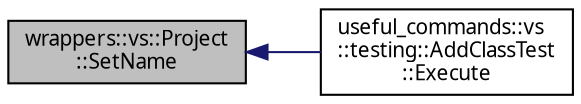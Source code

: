 digraph "wrappers::vs::Project::SetName"
{
 // INTERACTIVE_SVG=YES
  edge [fontname="Verdana",fontsize="10",labelfontname="Verdana",labelfontsize="10"];
  node [fontname="Verdana",fontsize="10",shape=record];
  rankdir="LR";
  Node1 [label="wrappers::vs::Project\l::SetName",height=0.2,width=0.4,color="black", fillcolor="grey75", style="filled", fontcolor="black"];
  Node1 -> Node2 [dir="back",color="midnightblue",fontsize="10",style="solid",fontname="Verdana"];
  Node2 [label="useful_commands::vs\l::testing::AddClassTest\l::Execute",height=0.2,width=0.4,color="black", fillcolor="white", style="filled",URL="$classuseful__commands_1_1vs_1_1testing_1_1_add_class_test.html#a793539ff864ab00599f8448d3aadd3a3",tooltip="Описание см. ICommand::Execute() "];
}
